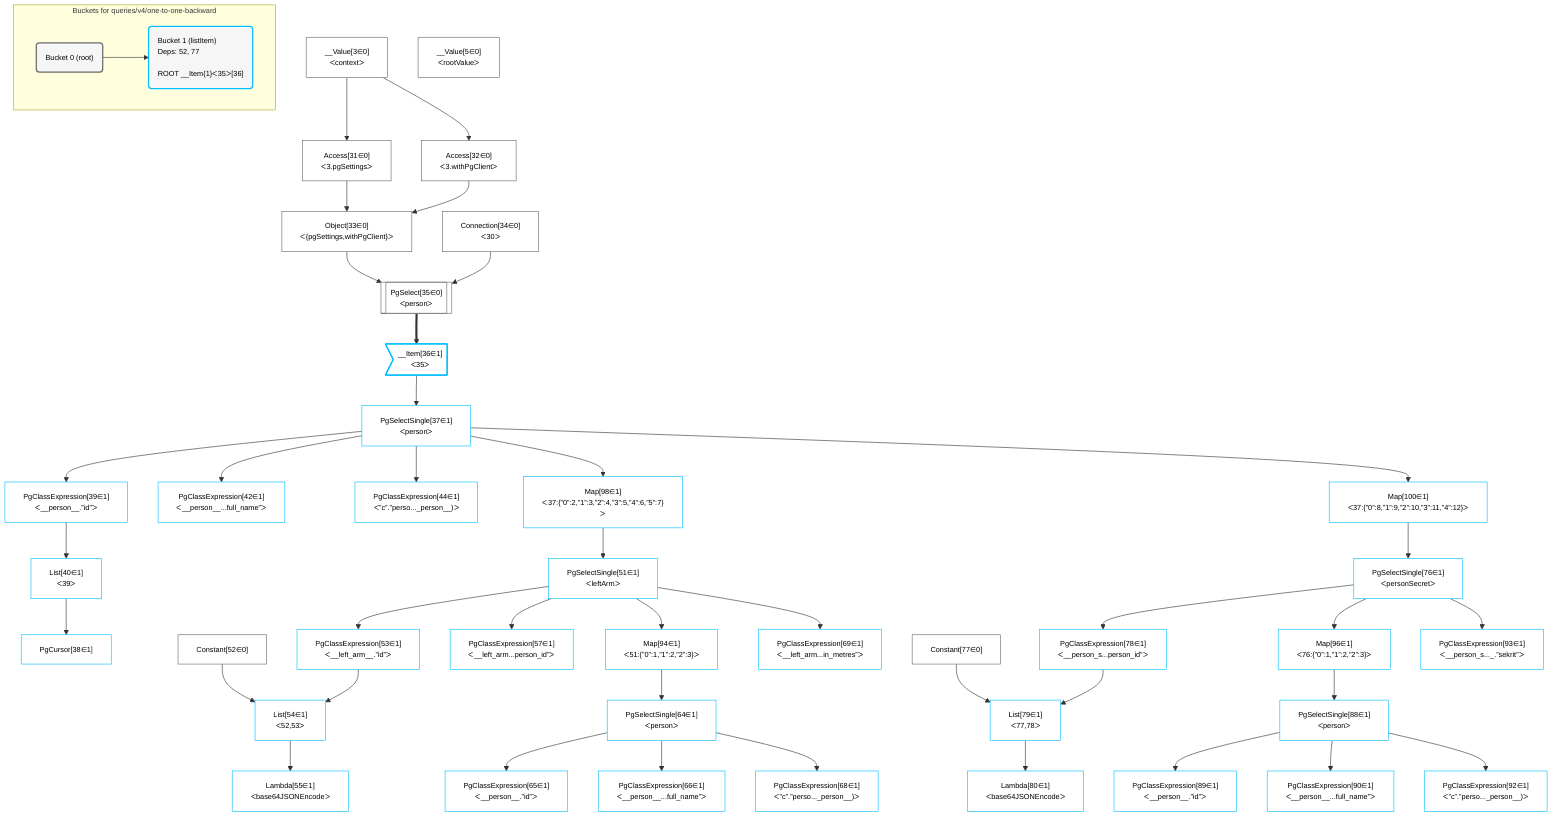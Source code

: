 %%{init: {'themeVariables': { 'fontSize': '12px'}}}%%
graph TD
    classDef path fill:#eee,stroke:#000,color:#000
    classDef plan fill:#fff,stroke-width:1px,color:#000
    classDef itemplan fill:#fff,stroke-width:2px,color:#000
    classDef sideeffectplan fill:#f00,stroke-width:2px,color:#000
    classDef bucket fill:#f6f6f6,color:#000,stroke-width:2px,text-align:left


    %% define steps
    __Value3["__Value[3∈0]<br />ᐸcontextᐳ"]:::plan
    __Value5["__Value[5∈0]<br />ᐸrootValueᐳ"]:::plan
    Access31["Access[31∈0]<br />ᐸ3.pgSettingsᐳ"]:::plan
    Access32["Access[32∈0]<br />ᐸ3.withPgClientᐳ"]:::plan
    Object33["Object[33∈0]<br />ᐸ{pgSettings,withPgClient}ᐳ"]:::plan
    Connection34["Connection[34∈0]<br />ᐸ30ᐳ"]:::plan
    PgSelect35[["PgSelect[35∈0]<br />ᐸpersonᐳ"]]:::plan
    __Item36>"__Item[36∈1]<br />ᐸ35ᐳ"]:::itemplan
    PgSelectSingle37["PgSelectSingle[37∈1]<br />ᐸpersonᐳ"]:::plan
    PgClassExpression39["PgClassExpression[39∈1]<br />ᐸ__person__.”id”ᐳ"]:::plan
    List40["List[40∈1]<br />ᐸ39ᐳ"]:::plan
    PgCursor38["PgCursor[38∈1]"]:::plan
    PgClassExpression42["PgClassExpression[42∈1]<br />ᐸ__person__...full_name”ᐳ"]:::plan
    PgClassExpression44["PgClassExpression[44∈1]<br />ᐸ”c”.”perso..._person__)ᐳ"]:::plan
    Map98["Map[98∈1]<br />ᐸ37:{”0”:2,”1”:3,”2”:4,”3”:5,”4”:6,”5”:7}ᐳ"]:::plan
    PgSelectSingle51["PgSelectSingle[51∈1]<br />ᐸleftArmᐳ"]:::plan
    Constant52["Constant[52∈0]"]:::plan
    PgClassExpression53["PgClassExpression[53∈1]<br />ᐸ__left_arm__.”id”ᐳ"]:::plan
    List54["List[54∈1]<br />ᐸ52,53ᐳ"]:::plan
    Lambda55["Lambda[55∈1]<br />ᐸbase64JSONEncodeᐳ"]:::plan
    PgClassExpression57["PgClassExpression[57∈1]<br />ᐸ__left_arm...person_id”ᐳ"]:::plan
    Map94["Map[94∈1]<br />ᐸ51:{”0”:1,”1”:2,”2”:3}ᐳ"]:::plan
    PgSelectSingle64["PgSelectSingle[64∈1]<br />ᐸpersonᐳ"]:::plan
    PgClassExpression65["PgClassExpression[65∈1]<br />ᐸ__person__.”id”ᐳ"]:::plan
    PgClassExpression66["PgClassExpression[66∈1]<br />ᐸ__person__...full_name”ᐳ"]:::plan
    PgClassExpression68["PgClassExpression[68∈1]<br />ᐸ”c”.”perso..._person__)ᐳ"]:::plan
    PgClassExpression69["PgClassExpression[69∈1]<br />ᐸ__left_arm...in_metres”ᐳ"]:::plan
    Map100["Map[100∈1]<br />ᐸ37:{”0”:8,”1”:9,”2”:10,”3”:11,”4”:12}ᐳ"]:::plan
    PgSelectSingle76["PgSelectSingle[76∈1]<br />ᐸpersonSecretᐳ"]:::plan
    Constant77["Constant[77∈0]"]:::plan
    PgClassExpression78["PgClassExpression[78∈1]<br />ᐸ__person_s...person_id”ᐳ"]:::plan
    List79["List[79∈1]<br />ᐸ77,78ᐳ"]:::plan
    Lambda80["Lambda[80∈1]<br />ᐸbase64JSONEncodeᐳ"]:::plan
    Map96["Map[96∈1]<br />ᐸ76:{”0”:1,”1”:2,”2”:3}ᐳ"]:::plan
    PgSelectSingle88["PgSelectSingle[88∈1]<br />ᐸpersonᐳ"]:::plan
    PgClassExpression89["PgClassExpression[89∈1]<br />ᐸ__person__.”id”ᐳ"]:::plan
    PgClassExpression90["PgClassExpression[90∈1]<br />ᐸ__person__...full_name”ᐳ"]:::plan
    PgClassExpression92["PgClassExpression[92∈1]<br />ᐸ”c”.”perso..._person__)ᐳ"]:::plan
    PgClassExpression93["PgClassExpression[93∈1]<br />ᐸ__person_s..._.”sekrit”ᐳ"]:::plan

    %% plan dependencies
    __Value3 --> Access31
    __Value3 --> Access32
    Access31 & Access32 --> Object33
    Object33 & Connection34 --> PgSelect35
    PgSelect35 ==> __Item36
    __Item36 --> PgSelectSingle37
    PgSelectSingle37 --> PgClassExpression39
    PgClassExpression39 --> List40
    List40 --> PgCursor38
    PgSelectSingle37 --> PgClassExpression42
    PgSelectSingle37 --> PgClassExpression44
    PgSelectSingle37 --> Map98
    Map98 --> PgSelectSingle51
    PgSelectSingle51 --> PgClassExpression53
    Constant52 & PgClassExpression53 --> List54
    List54 --> Lambda55
    PgSelectSingle51 --> PgClassExpression57
    PgSelectSingle51 --> Map94
    Map94 --> PgSelectSingle64
    PgSelectSingle64 --> PgClassExpression65
    PgSelectSingle64 --> PgClassExpression66
    PgSelectSingle64 --> PgClassExpression68
    PgSelectSingle51 --> PgClassExpression69
    PgSelectSingle37 --> Map100
    Map100 --> PgSelectSingle76
    PgSelectSingle76 --> PgClassExpression78
    Constant77 & PgClassExpression78 --> List79
    List79 --> Lambda80
    PgSelectSingle76 --> Map96
    Map96 --> PgSelectSingle88
    PgSelectSingle88 --> PgClassExpression89
    PgSelectSingle88 --> PgClassExpression90
    PgSelectSingle88 --> PgClassExpression92
    PgSelectSingle76 --> PgClassExpression93

    subgraph "Buckets for queries/v4/one-to-one-backward"
    Bucket0("Bucket 0 (root)"):::bucket
    classDef bucket0 stroke:#696969
    class Bucket0,__Value3,__Value5,Access31,Access32,Object33,Connection34,PgSelect35,Constant52,Constant77 bucket0
    Bucket1("Bucket 1 (listItem)<br />Deps: 52, 77<br /><br />ROOT __Item{1}ᐸ35ᐳ[36]"):::bucket
    classDef bucket1 stroke:#00bfff
    class Bucket1,__Item36,PgSelectSingle37,PgCursor38,PgClassExpression39,List40,PgClassExpression42,PgClassExpression44,PgSelectSingle51,PgClassExpression53,List54,Lambda55,PgClassExpression57,PgSelectSingle64,PgClassExpression65,PgClassExpression66,PgClassExpression68,PgClassExpression69,PgSelectSingle76,PgClassExpression78,List79,Lambda80,PgSelectSingle88,PgClassExpression89,PgClassExpression90,PgClassExpression92,PgClassExpression93,Map94,Map96,Map98,Map100 bucket1
    Bucket0 --> Bucket1
    end